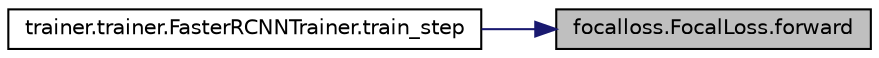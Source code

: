 digraph "focalloss.FocalLoss.forward"
{
 // LATEX_PDF_SIZE
  edge [fontname="Helvetica",fontsize="10",labelfontname="Helvetica",labelfontsize="10"];
  node [fontname="Helvetica",fontsize="10",shape=record];
  rankdir="RL";
  Node1 [label="focalloss.FocalLoss.forward",height=0.2,width=0.4,color="black", fillcolor="grey75", style="filled", fontcolor="black",tooltip=" "];
  Node1 -> Node2 [dir="back",color="midnightblue",fontsize="10",style="solid",fontname="Helvetica"];
  Node2 [label="trainer.trainer.FasterRCNNTrainer.train_step",height=0.2,width=0.4,color="black", fillcolor="white", style="filled",URL="$classtrainer_1_1trainer_1_1_faster_r_c_n_n_trainer.html#ab0bc299051a745ffe6ef5c4660e05f51",tooltip="Train step code"];
}
